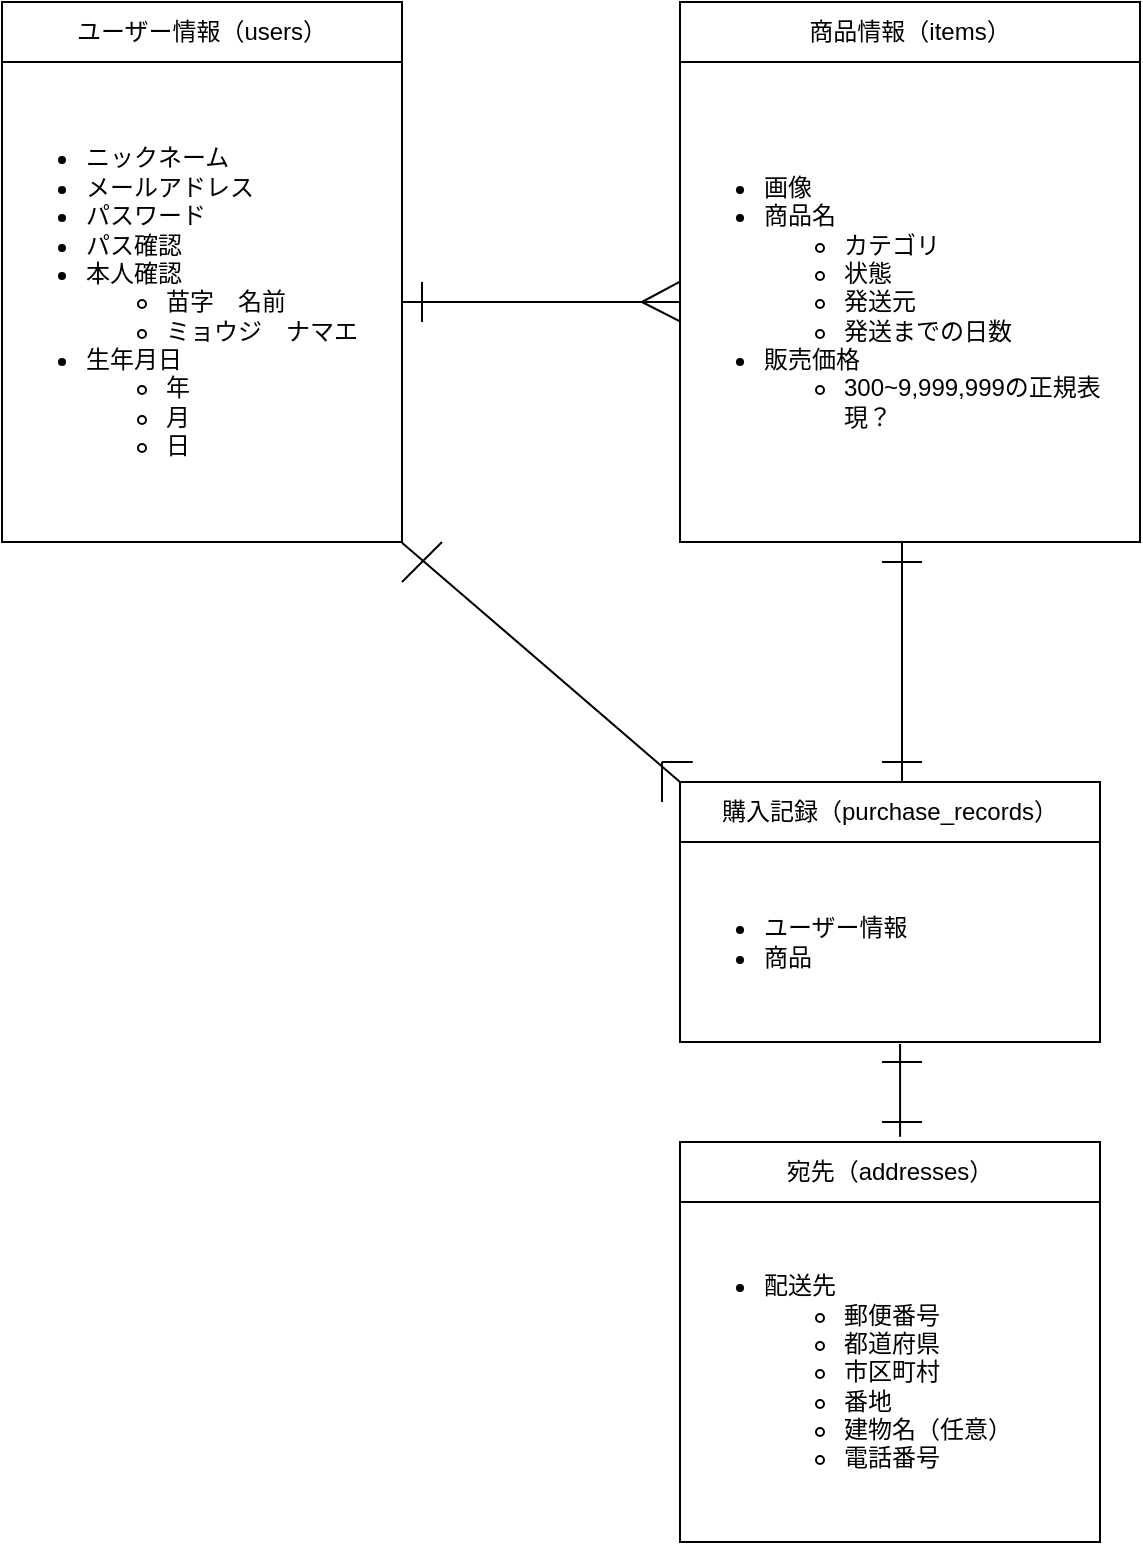 <mxfile>
    <diagram id="-13MfSZkKjfZzdresC9x" name="ページ1">
        <mxGraphModel dx="358" dy="283" grid="1" gridSize="10" guides="1" tooltips="1" connect="1" arrows="1" fold="1" page="1" pageScale="1" pageWidth="827" pageHeight="1169" math="0" shadow="0">
            <root>
                <mxCell id="0"/>
                <mxCell id="1" parent="0"/>
                <mxCell id="2" value="ユーザー情報（users）" style="swimlane;fontStyle=0;childLayout=stackLayout;horizontal=1;startSize=30;horizontalStack=0;resizeParent=1;resizeParentMax=0;resizeLast=0;collapsible=1;marginBottom=0;whiteSpace=wrap;html=1;" parent="1" vertex="1">
                    <mxGeometry x="30" y="200" width="200" height="270" as="geometry"/>
                </mxCell>
                <mxCell id="7" value="&lt;ul&gt;&lt;li&gt;ニックネーム&lt;/li&gt;&lt;li&gt;メールアドレス&lt;/li&gt;&lt;li&gt;パスワード&lt;/li&gt;&lt;li&gt;パス確認&lt;/li&gt;&lt;li&gt;本人確認&lt;br&gt;&lt;/li&gt;&lt;ul&gt;&lt;li&gt;苗字　名前&lt;/li&gt;&lt;li&gt;ミョウジ　ナマエ&lt;/li&gt;&lt;/ul&gt;&lt;li&gt;生年月日&lt;br&gt;&lt;/li&gt;&lt;ul&gt;&lt;li&gt;年&lt;/li&gt;&lt;li&gt;月&lt;/li&gt;&lt;li&gt;日&lt;/li&gt;&lt;/ul&gt;&lt;/ul&gt;" style="text;strokeColor=none;fillColor=none;html=1;whiteSpace=wrap;verticalAlign=middle;overflow=hidden;" parent="2" vertex="1">
                    <mxGeometry y="30" width="200" height="240" as="geometry"/>
                </mxCell>
                <mxCell id="8" value="商品情報（items）" style="swimlane;fontStyle=0;childLayout=stackLayout;horizontal=1;startSize=30;horizontalStack=0;resizeParent=1;resizeParentMax=0;resizeLast=0;collapsible=1;marginBottom=0;whiteSpace=wrap;html=1;" parent="1" vertex="1">
                    <mxGeometry x="369" y="200" width="230" height="270" as="geometry"/>
                </mxCell>
                <mxCell id="12" value="&lt;ul&gt;&lt;li&gt;画像&lt;/li&gt;&lt;li&gt;商品名&lt;/li&gt;&lt;ul&gt;&lt;li&gt;カテゴリ&lt;/li&gt;&lt;li&gt;状態&lt;/li&gt;&lt;li&gt;&lt;span style=&quot;background-color: initial;&quot;&gt;発送元&lt;/span&gt;&lt;br&gt;&lt;/li&gt;&lt;li&gt;&lt;span style=&quot;background-color: initial;&quot;&gt;発送までの日数&lt;/span&gt;&lt;br&gt;&lt;/li&gt;&lt;/ul&gt;&lt;li&gt;販売価格&lt;/li&gt;&lt;ul&gt;&lt;li&gt;300~9,999,999の正規表現？&lt;/li&gt;&lt;/ul&gt;&lt;/ul&gt;" style="text;strokeColor=none;fillColor=none;html=1;whiteSpace=wrap;verticalAlign=middle;overflow=hidden;" parent="8" vertex="1">
                    <mxGeometry y="30" width="230" height="240" as="geometry"/>
                </mxCell>
                <mxCell id="16" style="edgeStyle=none;html=1;exitX=1;exitY=0.5;exitDx=0;exitDy=0;" parent="1" source="7" edge="1">
                    <mxGeometry relative="1" as="geometry">
                        <mxPoint x="230" y="350" as="targetPoint"/>
                    </mxGeometry>
                </mxCell>
                <mxCell id="18" value="宛先（addresses）" style="swimlane;fontStyle=0;childLayout=stackLayout;horizontal=1;startSize=30;horizontalStack=0;resizeParent=1;resizeParentMax=0;resizeLast=0;collapsible=1;marginBottom=0;whiteSpace=wrap;html=1;" parent="1" vertex="1">
                    <mxGeometry x="369" y="770" width="210" height="200" as="geometry"/>
                </mxCell>
                <mxCell id="22" value="&lt;ul&gt;&lt;li&gt;&lt;span style=&quot;background-color: initial;&quot;&gt;配送先&lt;/span&gt;&lt;br&gt;&lt;/li&gt;&lt;ul&gt;&lt;li&gt;郵便番号&lt;/li&gt;&lt;li&gt;都道府県&lt;/li&gt;&lt;li&gt;市区町村&lt;/li&gt;&lt;li&gt;番地&lt;/li&gt;&lt;li&gt;建物名（任意）&lt;/li&gt;&lt;li&gt;電話番号&lt;/li&gt;&lt;/ul&gt;&lt;/ul&gt;" style="text;strokeColor=none;fillColor=none;html=1;whiteSpace=wrap;verticalAlign=middle;overflow=hidden;" parent="18" vertex="1">
                    <mxGeometry y="30" width="210" height="170" as="geometry"/>
                </mxCell>
                <mxCell id="31" value="購入記録（purchase_records）" style="swimlane;fontStyle=0;childLayout=stackLayout;horizontal=1;startSize=30;horizontalStack=0;resizeParent=1;resizeParentMax=0;resizeLast=0;collapsible=1;marginBottom=0;whiteSpace=wrap;html=1;" vertex="1" parent="1">
                    <mxGeometry x="369" y="590" width="210" height="130" as="geometry"/>
                </mxCell>
                <mxCell id="32" value="&lt;ul&gt;&lt;li&gt;ユーザー情報&lt;/li&gt;&lt;li&gt;商品&lt;/li&gt;&lt;/ul&gt;" style="text;strokeColor=none;fillColor=none;html=1;whiteSpace=wrap;verticalAlign=middle;overflow=hidden;" vertex="1" parent="31">
                    <mxGeometry y="30" width="210" height="100" as="geometry"/>
                </mxCell>
                <mxCell id="33" value="" style="endArrow=none;html=1;exitX=1;exitY=0.5;exitDx=0;exitDy=0;entryX=0;entryY=0.5;entryDx=0;entryDy=0;" edge="1" parent="1" source="7" target="12">
                    <mxGeometry width="50" height="50" relative="1" as="geometry">
                        <mxPoint x="370" y="570" as="sourcePoint"/>
                        <mxPoint x="420" y="520" as="targetPoint"/>
                    </mxGeometry>
                </mxCell>
                <mxCell id="34" value="" style="endArrow=none;html=1;" edge="1" parent="1">
                    <mxGeometry width="50" height="50" relative="1" as="geometry">
                        <mxPoint x="240" y="360" as="sourcePoint"/>
                        <mxPoint x="240" y="340" as="targetPoint"/>
                    </mxGeometry>
                </mxCell>
                <mxCell id="36" value="" style="endArrow=none;html=1;entryX=0.001;entryY=0.457;entryDx=0;entryDy=0;entryPerimeter=0;" edge="1" parent="1" target="12">
                    <mxGeometry width="50" height="50" relative="1" as="geometry">
                        <mxPoint x="350" y="350" as="sourcePoint"/>
                        <mxPoint x="420" y="520" as="targetPoint"/>
                    </mxGeometry>
                </mxCell>
                <mxCell id="37" value="" style="endArrow=none;html=1;exitX=-0.001;exitY=0.54;exitDx=0;exitDy=0;exitPerimeter=0;" edge="1" parent="1" source="12">
                    <mxGeometry width="50" height="50" relative="1" as="geometry">
                        <mxPoint x="350" y="420" as="sourcePoint"/>
                        <mxPoint x="350" y="350" as="targetPoint"/>
                    </mxGeometry>
                </mxCell>
                <mxCell id="38" style="edgeStyle=none;html=1;exitX=1;exitY=0.5;exitDx=0;exitDy=0;" edge="1" parent="1">
                    <mxGeometry relative="1" as="geometry">
                        <mxPoint x="230" y="470.32" as="targetPoint"/>
                        <mxPoint x="230" y="470.32" as="sourcePoint"/>
                    </mxGeometry>
                </mxCell>
                <mxCell id="39" value="" style="endArrow=none;html=1;exitX=1;exitY=0.5;exitDx=0;exitDy=0;entryX=0;entryY=0;entryDx=0;entryDy=0;" edge="1" parent="1" target="31">
                    <mxGeometry width="50" height="50" relative="1" as="geometry">
                        <mxPoint x="230" y="470.32" as="sourcePoint"/>
                        <mxPoint x="369" y="470.32" as="targetPoint"/>
                    </mxGeometry>
                </mxCell>
                <mxCell id="40" value="" style="endArrow=none;html=1;" edge="1" parent="1">
                    <mxGeometry width="50" height="50" relative="1" as="geometry">
                        <mxPoint x="230" y="490" as="sourcePoint"/>
                        <mxPoint x="250" y="470" as="targetPoint"/>
                    </mxGeometry>
                </mxCell>
                <mxCell id="41" value="" style="endArrow=none;html=1;" edge="1" parent="1">
                    <mxGeometry width="50" height="50" relative="1" as="geometry">
                        <mxPoint x="360" y="600" as="sourcePoint"/>
                        <mxPoint x="360" y="580" as="targetPoint"/>
                    </mxGeometry>
                </mxCell>
                <mxCell id="42" value="" style="endArrow=none;html=1;" edge="1" parent="1">
                    <mxGeometry width="50" height="50" relative="1" as="geometry">
                        <mxPoint x="360" y="580" as="sourcePoint"/>
                        <mxPoint x="360" y="580" as="targetPoint"/>
                        <Array as="points">
                            <mxPoint x="380" y="580"/>
                        </Array>
                    </mxGeometry>
                </mxCell>
                <mxCell id="45" value="" style="endArrow=none;html=1;entryX=0.5;entryY=1;entryDx=0;entryDy=0;" edge="1" parent="1">
                    <mxGeometry width="50" height="50" relative="1" as="geometry">
                        <mxPoint x="480" y="590" as="sourcePoint"/>
                        <mxPoint x="480.0" y="470.0" as="targetPoint"/>
                    </mxGeometry>
                </mxCell>
                <mxCell id="46" value="" style="endArrow=none;html=1;" edge="1" parent="1">
                    <mxGeometry width="50" height="50" relative="1" as="geometry">
                        <mxPoint x="470" y="480" as="sourcePoint"/>
                        <mxPoint x="490" y="480" as="targetPoint"/>
                    </mxGeometry>
                </mxCell>
                <mxCell id="47" value="" style="endArrow=none;html=1;" edge="1" parent="1">
                    <mxGeometry width="50" height="50" relative="1" as="geometry">
                        <mxPoint x="470" y="580" as="sourcePoint"/>
                        <mxPoint x="490" y="580" as="targetPoint"/>
                    </mxGeometry>
                </mxCell>
                <mxCell id="51" value="" style="endArrow=none;html=1;entryX=0.524;entryY=1.01;entryDx=0;entryDy=0;exitX=0.524;exitY=-0.013;exitDx=0;exitDy=0;exitPerimeter=0;entryPerimeter=0;" edge="1" parent="1" source="18" target="32">
                    <mxGeometry width="50" height="50" relative="1" as="geometry">
                        <mxPoint x="340" y="720" as="sourcePoint"/>
                        <mxPoint x="390" y="670" as="targetPoint"/>
                    </mxGeometry>
                </mxCell>
                <mxCell id="52" value="" style="endArrow=none;html=1;" edge="1" parent="1">
                    <mxGeometry width="50" height="50" relative="1" as="geometry">
                        <mxPoint x="470" y="730" as="sourcePoint"/>
                        <mxPoint x="490" y="730" as="targetPoint"/>
                    </mxGeometry>
                </mxCell>
                <mxCell id="53" value="" style="endArrow=none;html=1;" edge="1" parent="1">
                    <mxGeometry width="50" height="50" relative="1" as="geometry">
                        <mxPoint x="470" y="760" as="sourcePoint"/>
                        <mxPoint x="490" y="760" as="targetPoint"/>
                    </mxGeometry>
                </mxCell>
            </root>
        </mxGraphModel>
    </diagram>
</mxfile>